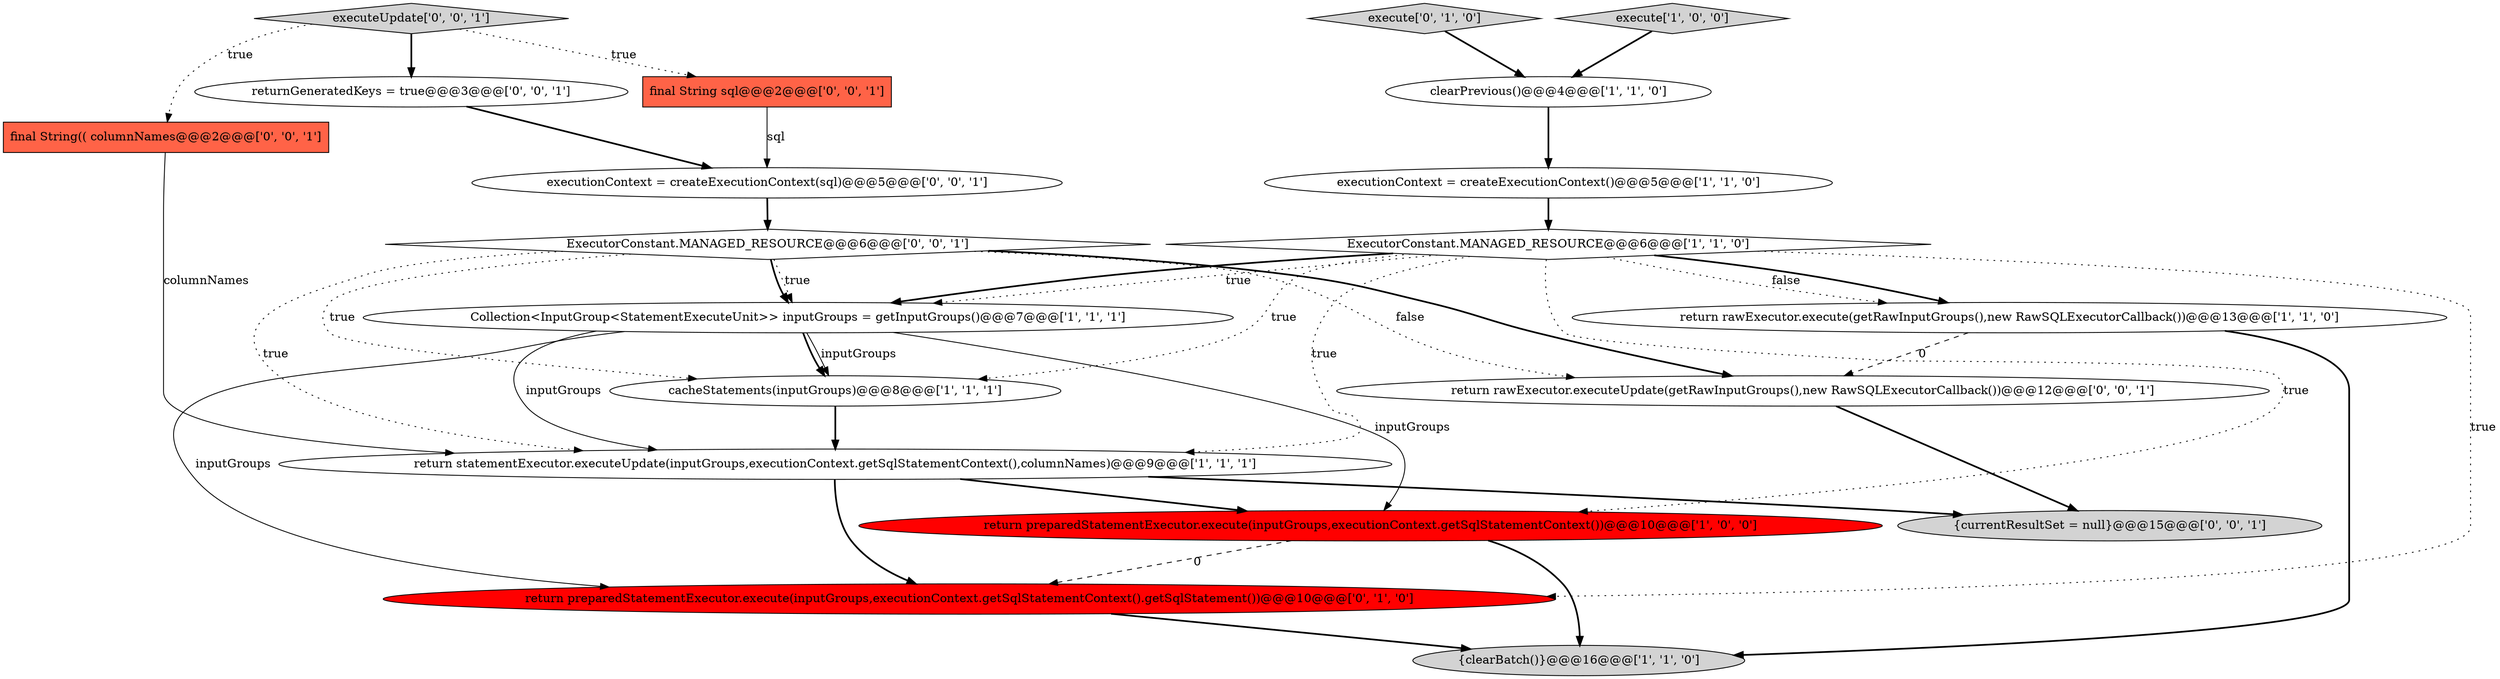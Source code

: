 digraph {
19 [style = filled, label = "returnGeneratedKeys = true@@@3@@@['0', '0', '1']", fillcolor = white, shape = ellipse image = "AAA0AAABBB3BBB"];
5 [style = filled, label = "return rawExecutor.execute(getRawInputGroups(),new RawSQLExecutorCallback())@@@13@@@['1', '1', '0']", fillcolor = white, shape = ellipse image = "AAA0AAABBB1BBB"];
4 [style = filled, label = "Collection<InputGroup<StatementExecuteUnit>> inputGroups = getInputGroups()@@@7@@@['1', '1', '1']", fillcolor = white, shape = ellipse image = "AAA0AAABBB1BBB"];
8 [style = filled, label = "execute['1', '0', '0']", fillcolor = lightgray, shape = diamond image = "AAA0AAABBB1BBB"];
9 [style = filled, label = "executionContext = createExecutionContext()@@@5@@@['1', '1', '0']", fillcolor = white, shape = ellipse image = "AAA0AAABBB1BBB"];
10 [style = filled, label = "execute['0', '1', '0']", fillcolor = lightgray, shape = diamond image = "AAA0AAABBB2BBB"];
1 [style = filled, label = "ExecutorConstant.MANAGED_RESOURCE@@@6@@@['1', '1', '0']", fillcolor = white, shape = diamond image = "AAA0AAABBB1BBB"];
14 [style = filled, label = "{currentResultSet = null}@@@15@@@['0', '0', '1']", fillcolor = lightgray, shape = ellipse image = "AAA0AAABBB3BBB"];
16 [style = filled, label = "return rawExecutor.executeUpdate(getRawInputGroups(),new RawSQLExecutorCallback())@@@12@@@['0', '0', '1']", fillcolor = white, shape = ellipse image = "AAA0AAABBB3BBB"];
17 [style = filled, label = "ExecutorConstant.MANAGED_RESOURCE@@@6@@@['0', '0', '1']", fillcolor = white, shape = diamond image = "AAA0AAABBB3BBB"];
18 [style = filled, label = "executeUpdate['0', '0', '1']", fillcolor = lightgray, shape = diamond image = "AAA0AAABBB3BBB"];
3 [style = filled, label = "{clearBatch()}@@@16@@@['1', '1', '0']", fillcolor = lightgray, shape = ellipse image = "AAA0AAABBB1BBB"];
7 [style = filled, label = "cacheStatements(inputGroups)@@@8@@@['1', '1', '1']", fillcolor = white, shape = ellipse image = "AAA0AAABBB1BBB"];
13 [style = filled, label = "final String sql@@@2@@@['0', '0', '1']", fillcolor = tomato, shape = box image = "AAA0AAABBB3BBB"];
12 [style = filled, label = "final String(( columnNames@@@2@@@['0', '0', '1']", fillcolor = tomato, shape = box image = "AAA0AAABBB3BBB"];
15 [style = filled, label = "executionContext = createExecutionContext(sql)@@@5@@@['0', '0', '1']", fillcolor = white, shape = ellipse image = "AAA0AAABBB3BBB"];
0 [style = filled, label = "return preparedStatementExecutor.execute(inputGroups,executionContext.getSqlStatementContext())@@@10@@@['1', '0', '0']", fillcolor = red, shape = ellipse image = "AAA1AAABBB1BBB"];
2 [style = filled, label = "clearPrevious()@@@4@@@['1', '1', '0']", fillcolor = white, shape = ellipse image = "AAA0AAABBB1BBB"];
6 [style = filled, label = "return statementExecutor.executeUpdate(inputGroups,executionContext.getSqlStatementContext(),columnNames)@@@9@@@['1', '1', '1']", fillcolor = white, shape = ellipse image = "AAA0AAABBB1BBB"];
11 [style = filled, label = "return preparedStatementExecutor.execute(inputGroups,executionContext.getSqlStatementContext().getSqlStatement())@@@10@@@['0', '1', '0']", fillcolor = red, shape = ellipse image = "AAA1AAABBB2BBB"];
1->5 [style = bold, label=""];
0->3 [style = bold, label=""];
5->3 [style = bold, label=""];
1->4 [style = bold, label=""];
17->6 [style = dotted, label="true"];
4->11 [style = solid, label="inputGroups"];
17->4 [style = dotted, label="true"];
1->11 [style = dotted, label="true"];
18->19 [style = bold, label=""];
4->6 [style = solid, label="inputGroups"];
0->11 [style = dashed, label="0"];
6->0 [style = bold, label=""];
1->4 [style = dotted, label="true"];
2->9 [style = bold, label=""];
4->7 [style = bold, label=""];
4->7 [style = solid, label="inputGroups"];
1->7 [style = dotted, label="true"];
6->14 [style = bold, label=""];
5->16 [style = dashed, label="0"];
15->17 [style = bold, label=""];
18->12 [style = dotted, label="true"];
17->16 [style = dotted, label="false"];
8->2 [style = bold, label=""];
11->3 [style = bold, label=""];
6->11 [style = bold, label=""];
7->6 [style = bold, label=""];
12->6 [style = solid, label="columnNames"];
16->14 [style = bold, label=""];
1->6 [style = dotted, label="true"];
1->5 [style = dotted, label="false"];
10->2 [style = bold, label=""];
17->7 [style = dotted, label="true"];
4->0 [style = solid, label="inputGroups"];
1->0 [style = dotted, label="true"];
13->15 [style = solid, label="sql"];
19->15 [style = bold, label=""];
9->1 [style = bold, label=""];
17->4 [style = bold, label=""];
17->16 [style = bold, label=""];
18->13 [style = dotted, label="true"];
}
